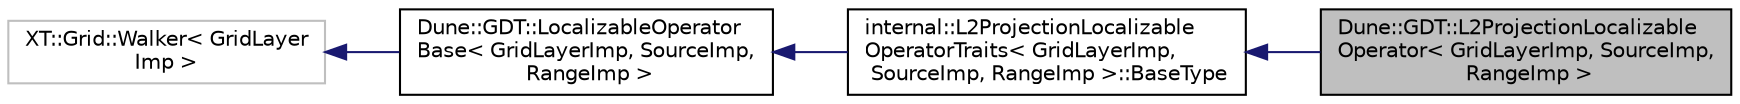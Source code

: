 digraph "Dune::GDT::L2ProjectionLocalizableOperator&lt; GridLayerImp, SourceImp, RangeImp &gt;"
{
  edge [fontname="Helvetica",fontsize="10",labelfontname="Helvetica",labelfontsize="10"];
  node [fontname="Helvetica",fontsize="10",shape=record];
  rankdir="LR";
  Node0 [label="Dune::GDT::L2ProjectionLocalizable\lOperator\< GridLayerImp, SourceImp,\l RangeImp \>",height=0.2,width=0.4,color="black", fillcolor="grey75", style="filled", fontcolor="black"];
  Node1 -> Node0 [dir="back",color="midnightblue",fontsize="10",style="solid",fontname="Helvetica"];
  Node1 [label="internal::L2ProjectionLocalizable\lOperatorTraits\< GridLayerImp,\l SourceImp, RangeImp \>::BaseType",height=0.2,width=0.4,color="black", fillcolor="white", style="filled",URL="$a02269.html"];
  Node2 -> Node1 [dir="back",color="midnightblue",fontsize="10",style="solid",fontname="Helvetica"];
  Node2 [label="Dune::GDT::LocalizableOperator\lBase\< GridLayerImp, SourceImp,\l RangeImp \>",height=0.2,width=0.4,color="black", fillcolor="white", style="filled",URL="$a01789.html"];
  Node3 -> Node2 [dir="back",color="midnightblue",fontsize="10",style="solid",fontname="Helvetica"];
  Node3 [label="XT::Grid::Walker\< GridLayer\lImp \>",height=0.2,width=0.4,color="grey75", fillcolor="white", style="filled"];
}
